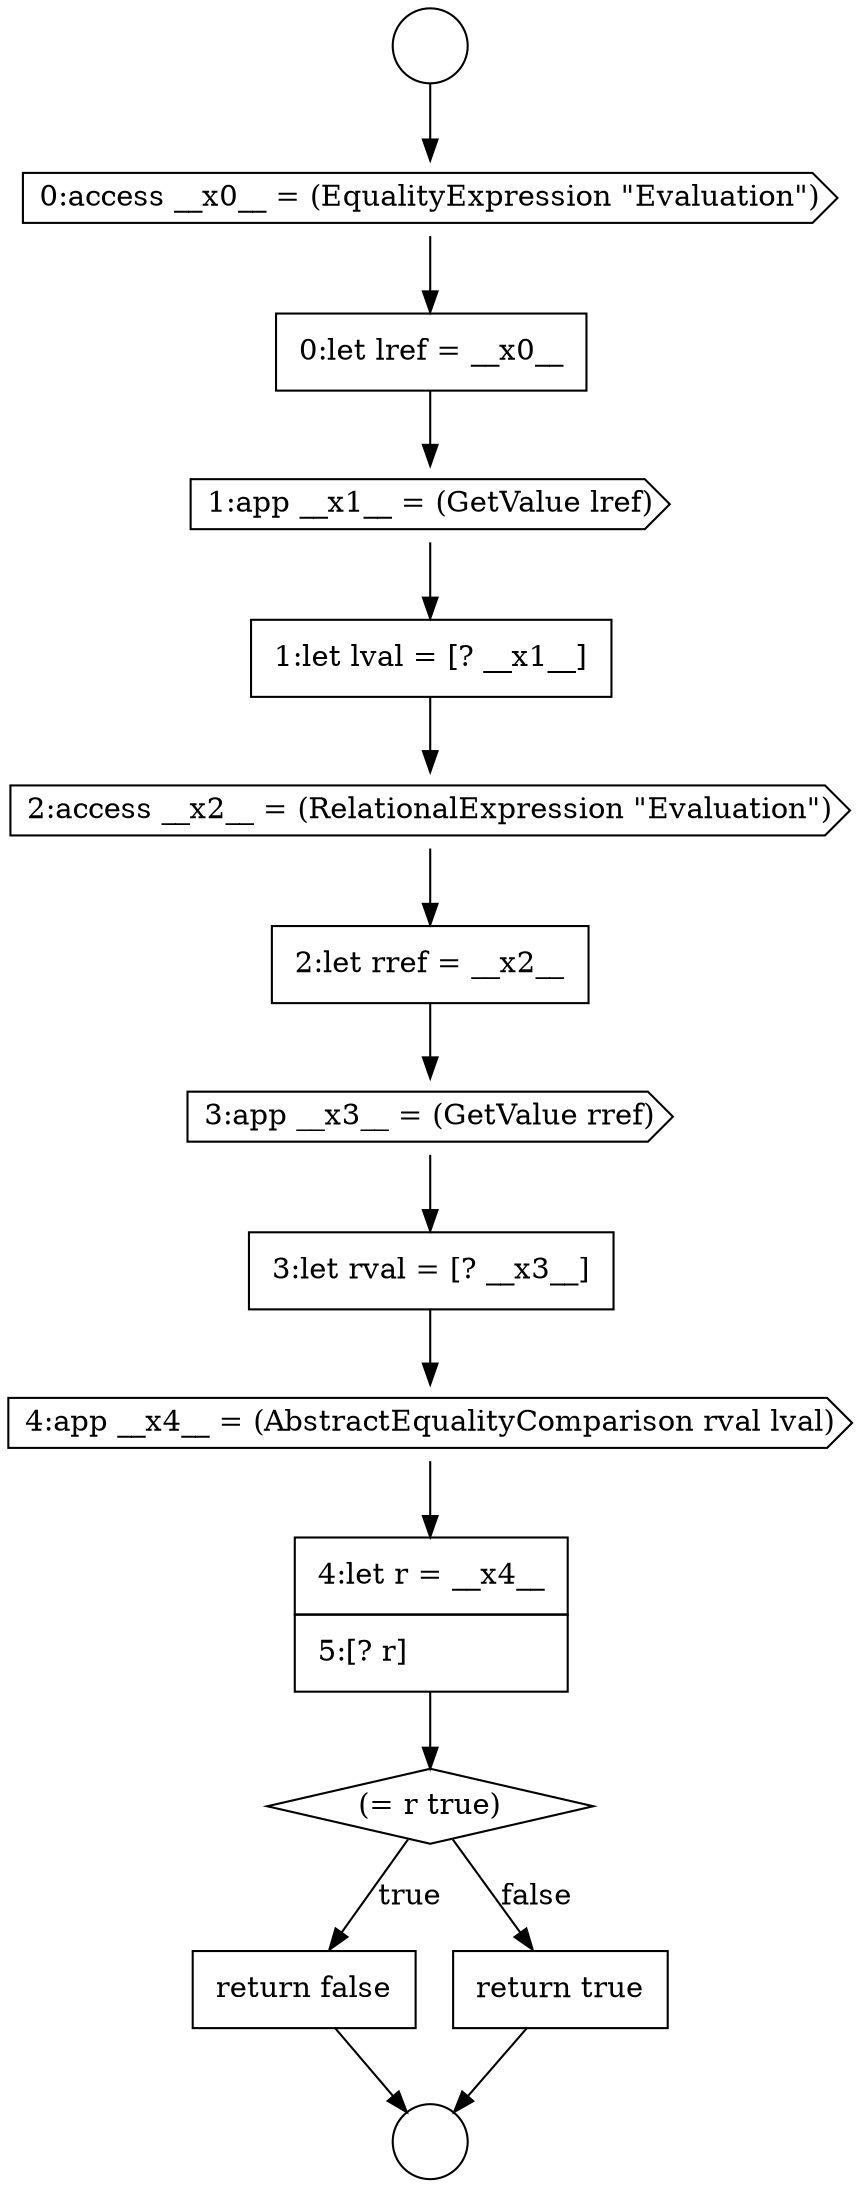 digraph {
  node5593 [shape=cds, label=<<font color="black">2:access __x2__ = (RelationalExpression &quot;Evaluation&quot;)</font>> color="black" fillcolor="white" style=filled]
  node5589 [shape=cds, label=<<font color="black">0:access __x0__ = (EqualityExpression &quot;Evaluation&quot;)</font>> color="black" fillcolor="white" style=filled]
  node5597 [shape=cds, label=<<font color="black">4:app __x4__ = (AbstractEqualityComparison rval lval)</font>> color="black" fillcolor="white" style=filled]
  node5594 [shape=none, margin=0, label=<<font color="black">
    <table border="0" cellborder="1" cellspacing="0" cellpadding="10">
      <tr><td align="left">2:let rref = __x2__</td></tr>
    </table>
  </font>> color="black" fillcolor="white" style=filled]
  node5588 [shape=circle label=" " color="black" fillcolor="white" style=filled]
  node5598 [shape=none, margin=0, label=<<font color="black">
    <table border="0" cellborder="1" cellspacing="0" cellpadding="10">
      <tr><td align="left">4:let r = __x4__</td></tr>
      <tr><td align="left">5:[? r]</td></tr>
    </table>
  </font>> color="black" fillcolor="white" style=filled]
  node5595 [shape=cds, label=<<font color="black">3:app __x3__ = (GetValue rref)</font>> color="black" fillcolor="white" style=filled]
  node5599 [shape=diamond, label=<<font color="black">(= r true)</font>> color="black" fillcolor="white" style=filled]
  node5587 [shape=circle label=" " color="black" fillcolor="white" style=filled]
  node5592 [shape=none, margin=0, label=<<font color="black">
    <table border="0" cellborder="1" cellspacing="0" cellpadding="10">
      <tr><td align="left">1:let lval = [? __x1__]</td></tr>
    </table>
  </font>> color="black" fillcolor="white" style=filled]
  node5596 [shape=none, margin=0, label=<<font color="black">
    <table border="0" cellborder="1" cellspacing="0" cellpadding="10">
      <tr><td align="left">3:let rval = [? __x3__]</td></tr>
    </table>
  </font>> color="black" fillcolor="white" style=filled]
  node5600 [shape=none, margin=0, label=<<font color="black">
    <table border="0" cellborder="1" cellspacing="0" cellpadding="10">
      <tr><td align="left">return false</td></tr>
    </table>
  </font>> color="black" fillcolor="white" style=filled]
  node5590 [shape=none, margin=0, label=<<font color="black">
    <table border="0" cellborder="1" cellspacing="0" cellpadding="10">
      <tr><td align="left">0:let lref = __x0__</td></tr>
    </table>
  </font>> color="black" fillcolor="white" style=filled]
  node5601 [shape=none, margin=0, label=<<font color="black">
    <table border="0" cellborder="1" cellspacing="0" cellpadding="10">
      <tr><td align="left">return true</td></tr>
    </table>
  </font>> color="black" fillcolor="white" style=filled]
  node5591 [shape=cds, label=<<font color="black">1:app __x1__ = (GetValue lref)</font>> color="black" fillcolor="white" style=filled]
  node5600 -> node5588 [ color="black"]
  node5594 -> node5595 [ color="black"]
  node5597 -> node5598 [ color="black"]
  node5593 -> node5594 [ color="black"]
  node5592 -> node5593 [ color="black"]
  node5601 -> node5588 [ color="black"]
  node5589 -> node5590 [ color="black"]
  node5587 -> node5589 [ color="black"]
  node5595 -> node5596 [ color="black"]
  node5591 -> node5592 [ color="black"]
  node5590 -> node5591 [ color="black"]
  node5596 -> node5597 [ color="black"]
  node5599 -> node5600 [label=<<font color="black">true</font>> color="black"]
  node5599 -> node5601 [label=<<font color="black">false</font>> color="black"]
  node5598 -> node5599 [ color="black"]
}
